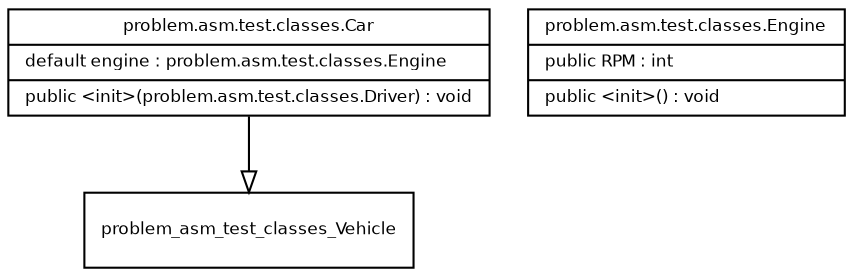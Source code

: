 digraph G {
node [
fontname = "Bitstream Vera Sans"
fontsize = 8
shape = "record"
]
edge [
fontname = "Bitstream Vera Sans"
fontsize = 8
]

problem_asm_test_classes_Car [
	label = "{problem.asm.test.classes.Car|default engine : problem.asm.test.classes.Engine\l|public \<init\>(problem.asm.test.classes.Driver) : void\l}"
]
edge [
	arrowhead = "empty"
	style = "solid"
]
problem_asm_test_classes_Car -> problem_asm_test_classes_Vehicle
problem_asm_test_classes_Engine [
	label = "{problem.asm.test.classes.Engine|public RPM : int\l|public \<init\>() : void\l}"
]
}
